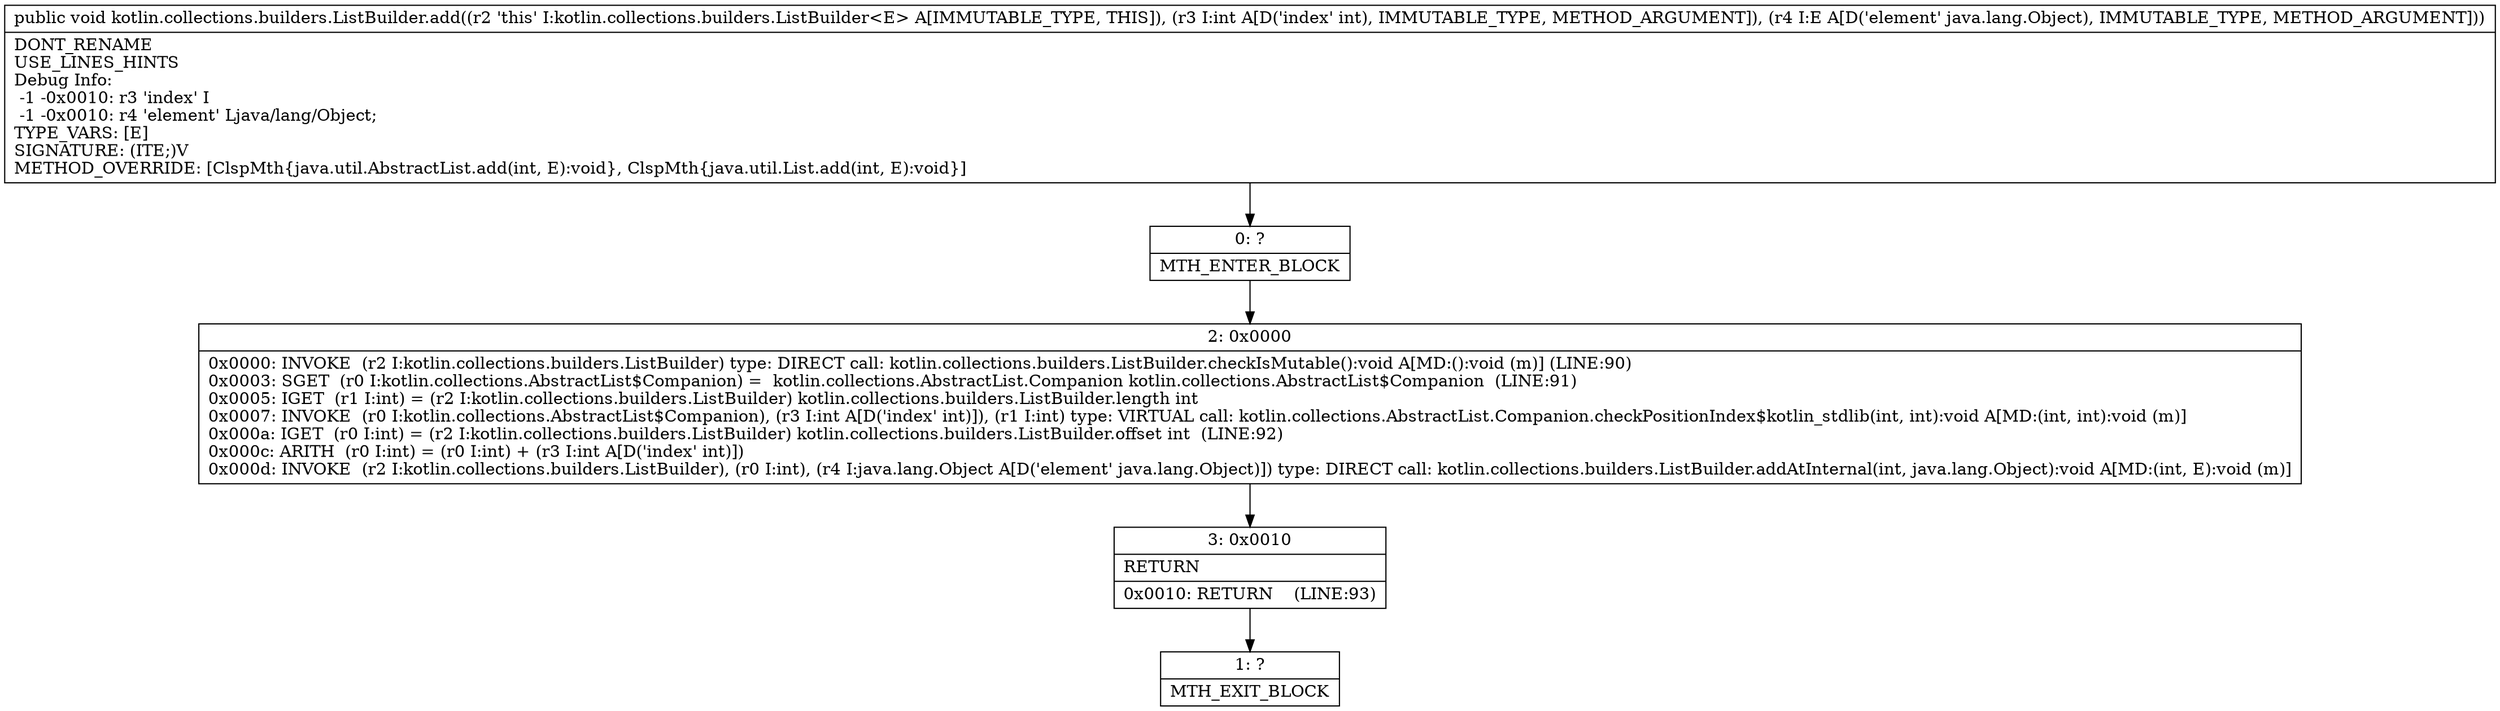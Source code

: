 digraph "CFG forkotlin.collections.builders.ListBuilder.add(ILjava\/lang\/Object;)V" {
Node_0 [shape=record,label="{0\:\ ?|MTH_ENTER_BLOCK\l}"];
Node_2 [shape=record,label="{2\:\ 0x0000|0x0000: INVOKE  (r2 I:kotlin.collections.builders.ListBuilder) type: DIRECT call: kotlin.collections.builders.ListBuilder.checkIsMutable():void A[MD:():void (m)] (LINE:90)\l0x0003: SGET  (r0 I:kotlin.collections.AbstractList$Companion) =  kotlin.collections.AbstractList.Companion kotlin.collections.AbstractList$Companion  (LINE:91)\l0x0005: IGET  (r1 I:int) = (r2 I:kotlin.collections.builders.ListBuilder) kotlin.collections.builders.ListBuilder.length int \l0x0007: INVOKE  (r0 I:kotlin.collections.AbstractList$Companion), (r3 I:int A[D('index' int)]), (r1 I:int) type: VIRTUAL call: kotlin.collections.AbstractList.Companion.checkPositionIndex$kotlin_stdlib(int, int):void A[MD:(int, int):void (m)]\l0x000a: IGET  (r0 I:int) = (r2 I:kotlin.collections.builders.ListBuilder) kotlin.collections.builders.ListBuilder.offset int  (LINE:92)\l0x000c: ARITH  (r0 I:int) = (r0 I:int) + (r3 I:int A[D('index' int)]) \l0x000d: INVOKE  (r2 I:kotlin.collections.builders.ListBuilder), (r0 I:int), (r4 I:java.lang.Object A[D('element' java.lang.Object)]) type: DIRECT call: kotlin.collections.builders.ListBuilder.addAtInternal(int, java.lang.Object):void A[MD:(int, E):void (m)]\l}"];
Node_3 [shape=record,label="{3\:\ 0x0010|RETURN\l|0x0010: RETURN    (LINE:93)\l}"];
Node_1 [shape=record,label="{1\:\ ?|MTH_EXIT_BLOCK\l}"];
MethodNode[shape=record,label="{public void kotlin.collections.builders.ListBuilder.add((r2 'this' I:kotlin.collections.builders.ListBuilder\<E\> A[IMMUTABLE_TYPE, THIS]), (r3 I:int A[D('index' int), IMMUTABLE_TYPE, METHOD_ARGUMENT]), (r4 I:E A[D('element' java.lang.Object), IMMUTABLE_TYPE, METHOD_ARGUMENT]))  | DONT_RENAME\lUSE_LINES_HINTS\lDebug Info:\l  \-1 \-0x0010: r3 'index' I\l  \-1 \-0x0010: r4 'element' Ljava\/lang\/Object;\lTYPE_VARS: [E]\lSIGNATURE: (ITE;)V\lMETHOD_OVERRIDE: [ClspMth\{java.util.AbstractList.add(int, E):void\}, ClspMth\{java.util.List.add(int, E):void\}]\l}"];
MethodNode -> Node_0;Node_0 -> Node_2;
Node_2 -> Node_3;
Node_3 -> Node_1;
}

